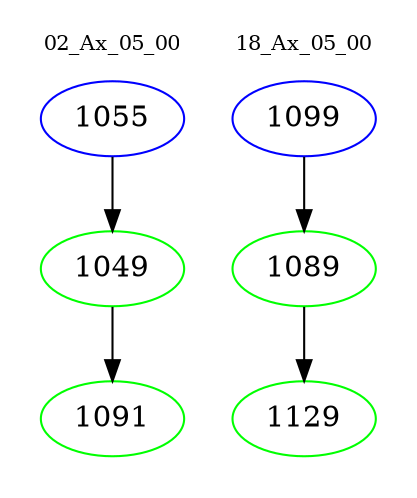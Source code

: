 digraph{
subgraph cluster_0 {
color = white
label = "02_Ax_05_00";
fontsize=10;
T0_1055 [label="1055", color="blue"]
T0_1055 -> T0_1049 [color="black"]
T0_1049 [label="1049", color="green"]
T0_1049 -> T0_1091 [color="black"]
T0_1091 [label="1091", color="green"]
}
subgraph cluster_1 {
color = white
label = "18_Ax_05_00";
fontsize=10;
T1_1099 [label="1099", color="blue"]
T1_1099 -> T1_1089 [color="black"]
T1_1089 [label="1089", color="green"]
T1_1089 -> T1_1129 [color="black"]
T1_1129 [label="1129", color="green"]
}
}
